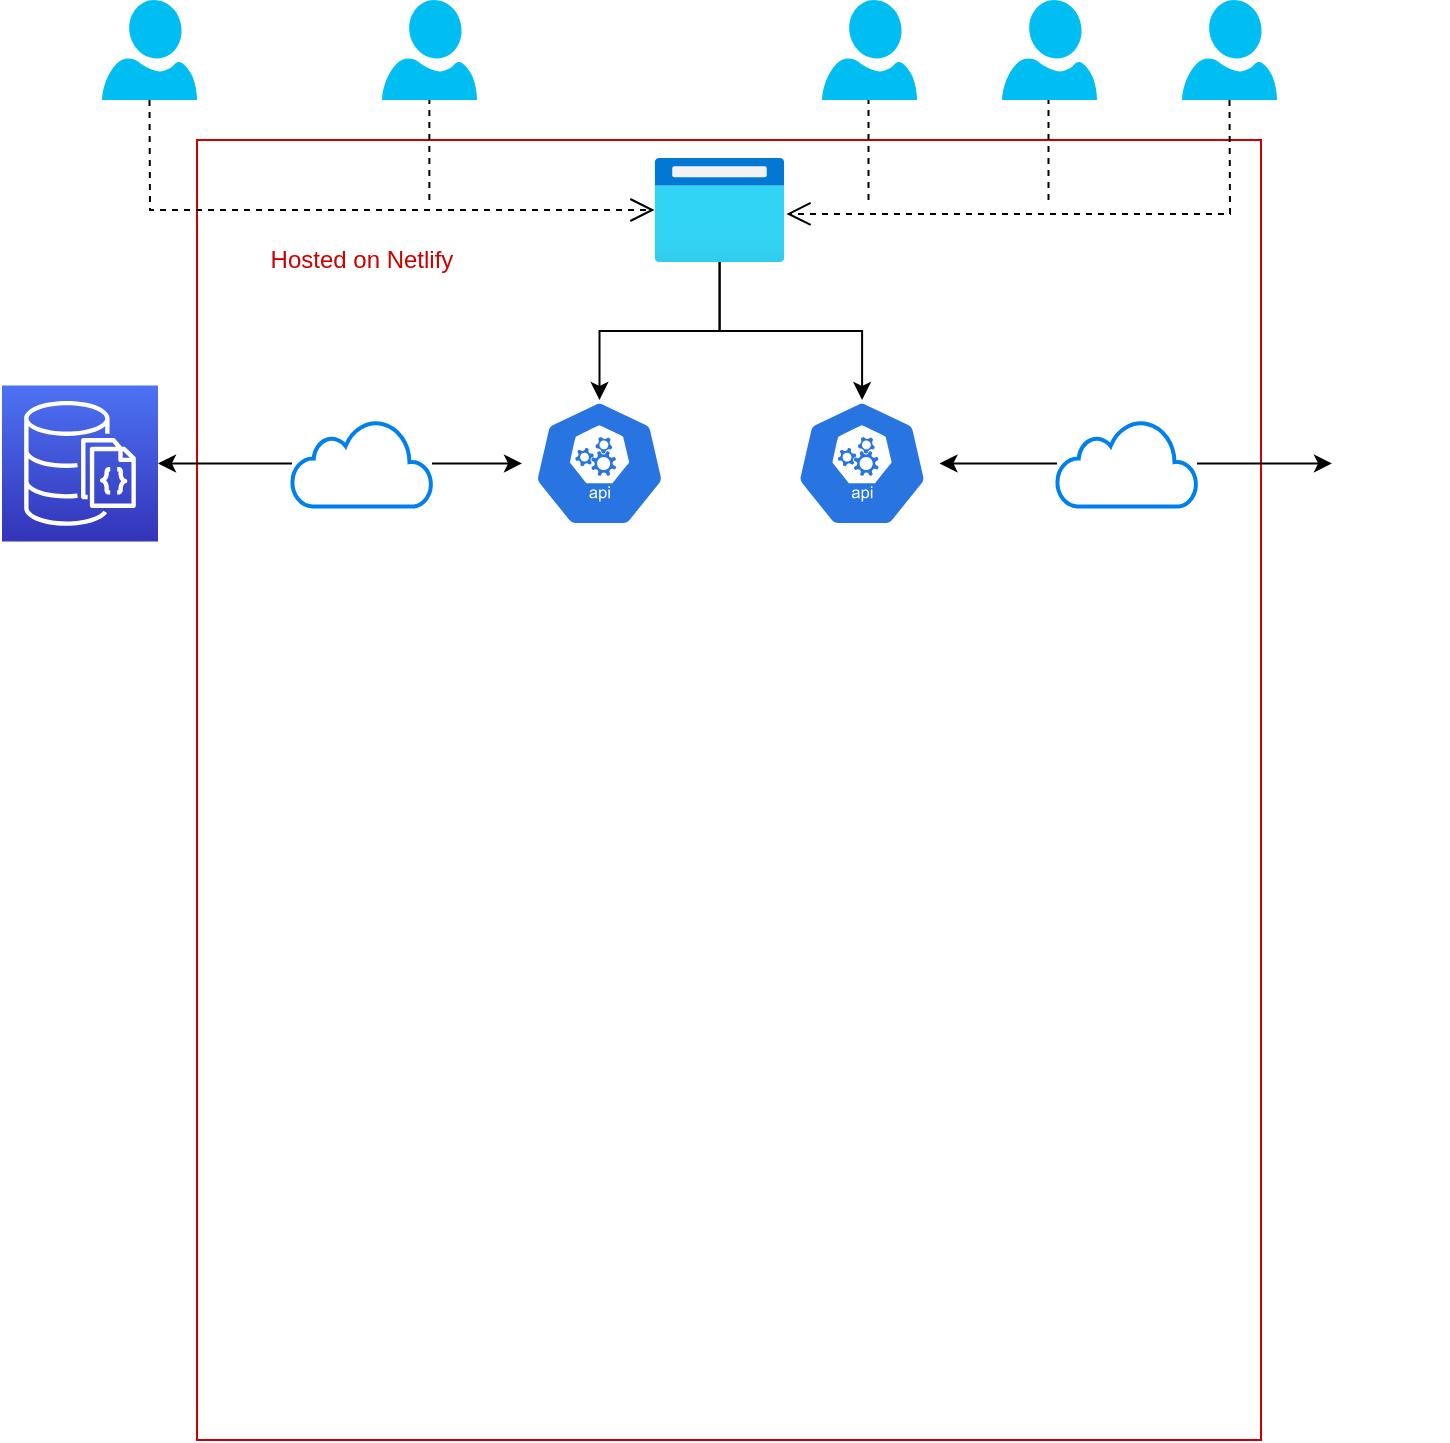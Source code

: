<mxfile version="14.1.2" type="github">
  <diagram name="Page-1" id="b5b7bab2-c9e2-2cf4-8b2a-24fd1a2a6d21">
    <mxGraphModel dx="1422" dy="763" grid="1" gridSize="10" guides="1" tooltips="1" connect="1" arrows="1" fold="1" page="1" pageScale="1" pageWidth="827" pageHeight="1169" background="#ffffff" math="0" shadow="0">
      <root>
        <mxCell id="0" />
        <mxCell id="1" parent="0" />
        <mxCell id="fH06l1myDt46P4Em8P1J-28" value="" style="rounded=0;whiteSpace=wrap;html=1;fillColor=none;strokeColor=#CC0000;" vertex="1" parent="1">
          <mxGeometry x="137.5" y="80" width="532" height="650" as="geometry" />
        </mxCell>
        <mxCell id="fH06l1myDt46P4Em8P1J-1" style="rounded=0;html=1;dashed=1;labelBackgroundColor=none;startFill=0;endArrow=open;endFill=0;endSize=10;fontFamily=Verdana;fontSize=10;edgeStyle=elbowEdgeStyle;exitX=0.5;exitY=1;exitDx=0;exitDy=0;exitPerimeter=0;" edge="1" parent="1" source="fH06l1myDt46P4Em8P1J-8" target="fH06l1myDt46P4Em8P1J-7">
          <mxGeometry relative="1" as="geometry">
            <mxPoint x="120" y="109" as="sourcePoint" />
            <mxPoint x="270" y="109" as="targetPoint" />
            <Array as="points">
              <mxPoint x="114" y="80" />
              <mxPoint x="130" y="70" />
              <mxPoint x="190" y="80" />
            </Array>
          </mxGeometry>
        </mxCell>
        <mxCell id="fH06l1myDt46P4Em8P1J-8" value="" style="verticalLabelPosition=bottom;html=1;verticalAlign=top;align=center;strokeColor=none;fillColor=#00BEF2;shape=mxgraph.azure.user;" vertex="1" parent="1">
          <mxGeometry x="90" y="10" width="47.5" height="50" as="geometry" />
        </mxCell>
        <mxCell id="fH06l1myDt46P4Em8P1J-10" value="" style="verticalLabelPosition=bottom;html=1;verticalAlign=top;align=center;strokeColor=none;fillColor=#00BEF2;shape=mxgraph.azure.user;" vertex="1" parent="1">
          <mxGeometry x="230" y="10" width="47.5" height="50" as="geometry" />
        </mxCell>
        <mxCell id="fH06l1myDt46P4Em8P1J-11" value="" style="verticalLabelPosition=bottom;html=1;verticalAlign=top;align=center;strokeColor=none;fillColor=#00BEF2;shape=mxgraph.azure.user;" vertex="1" parent="1">
          <mxGeometry x="450" y="10" width="47.5" height="50" as="geometry" />
        </mxCell>
        <mxCell id="fH06l1myDt46P4Em8P1J-12" value="" style="verticalLabelPosition=bottom;html=1;verticalAlign=top;align=center;strokeColor=none;fillColor=#00BEF2;shape=mxgraph.azure.user;" vertex="1" parent="1">
          <mxGeometry x="630" y="10" width="47.5" height="50" as="geometry" />
        </mxCell>
        <mxCell id="fH06l1myDt46P4Em8P1J-13" value="" style="verticalLabelPosition=bottom;html=1;verticalAlign=top;align=center;strokeColor=none;fillColor=#00BEF2;shape=mxgraph.azure.user;" vertex="1" parent="1">
          <mxGeometry x="540" y="10" width="47.5" height="50" as="geometry" />
        </mxCell>
        <mxCell id="fH06l1myDt46P4Em8P1J-16" value="" style="endArrow=none;dashed=1;html=1;" edge="1" parent="1">
          <mxGeometry width="50" height="50" relative="1" as="geometry">
            <mxPoint x="253.68" y="110" as="sourcePoint" />
            <mxPoint x="253.68" y="60" as="targetPoint" />
          </mxGeometry>
        </mxCell>
        <mxCell id="fH06l1myDt46P4Em8P1J-19" style="rounded=0;html=1;dashed=1;labelBackgroundColor=none;startFill=0;endArrow=open;endFill=0;endSize=10;fontFamily=Verdana;fontSize=10;edgeStyle=elbowEdgeStyle;exitX=0.5;exitY=1;exitDx=0;exitDy=0;exitPerimeter=0;entryX=1.015;entryY=0.538;entryDx=0;entryDy=0;entryPerimeter=0;" edge="1" parent="1" source="fH06l1myDt46P4Em8P1J-12" target="fH06l1myDt46P4Em8P1J-7">
          <mxGeometry relative="1" as="geometry">
            <mxPoint x="520" y="70" as="sourcePoint" />
            <mxPoint x="726.25" y="125" as="targetPoint" />
            <Array as="points">
              <mxPoint x="654" y="100" />
              <mxPoint x="536.25" y="80" />
              <mxPoint x="596.25" y="90" />
            </Array>
          </mxGeometry>
        </mxCell>
        <mxCell id="fH06l1myDt46P4Em8P1J-20" value="" style="endArrow=none;dashed=1;html=1;" edge="1" parent="1">
          <mxGeometry width="50" height="50" relative="1" as="geometry">
            <mxPoint x="473.25" y="110" as="sourcePoint" />
            <mxPoint x="473.25" y="60" as="targetPoint" />
          </mxGeometry>
        </mxCell>
        <mxCell id="fH06l1myDt46P4Em8P1J-21" value="" style="endArrow=none;dashed=1;html=1;" edge="1" parent="1">
          <mxGeometry width="50" height="50" relative="1" as="geometry">
            <mxPoint x="563.25" y="110" as="sourcePoint" />
            <mxPoint x="563.25" y="60" as="targetPoint" />
          </mxGeometry>
        </mxCell>
        <mxCell id="fH06l1myDt46P4Em8P1J-27" value="&lt;font color=&quot;#CC0000&quot;&gt;Hosted on Netlify&lt;/font&gt;" style="text;html=1;fillColor=none;align=center;verticalAlign=middle;whiteSpace=wrap;rounded=0;" vertex="1" parent="1">
          <mxGeometry x="150" y="130" width="140" height="20" as="geometry" />
        </mxCell>
        <mxCell id="fH06l1myDt46P4Em8P1J-7" value="" style="aspect=fixed;html=1;points=[];align=center;image;fontSize=12;image=img/lib/azure2/general/Browser.svg;" vertex="1" parent="1">
          <mxGeometry x="366.25" y="89" width="65" height="52" as="geometry" />
        </mxCell>
        <mxCell id="fH06l1myDt46P4Em8P1J-55" value="" style="group" vertex="1" connectable="0" parent="1">
          <mxGeometry x="431.25" y="210" width="331.75" height="63.41" as="geometry" />
        </mxCell>
        <mxCell id="fH06l1myDt46P4Em8P1J-36" value="" style="group" vertex="1" connectable="0" parent="fH06l1myDt46P4Em8P1J-55">
          <mxGeometry width="331.75" height="63.41" as="geometry" />
        </mxCell>
        <mxCell id="fH06l1myDt46P4Em8P1J-35" value="" style="group" vertex="1" connectable="0" parent="fH06l1myDt46P4Em8P1J-36">
          <mxGeometry width="331.75" height="63.41" as="geometry" />
        </mxCell>
        <mxCell id="fH06l1myDt46P4Em8P1J-6" value="" style="html=1;dashed=0;whitespace=wrap;fillColor=#2875E2;strokeColor=#ffffff;points=[[0.005,0.63,0],[0.1,0.2,0],[0.9,0.2,0],[0.5,0,0],[0.995,0.63,0],[0.72,0.99,0],[0.5,1,0],[0.28,0.99,0]];shape=mxgraph.kubernetes.icon;prIcon=api" vertex="1" parent="fH06l1myDt46P4Em8P1J-35">
          <mxGeometry width="77.5" height="63.41" as="geometry" />
        </mxCell>
        <mxCell id="fH06l1myDt46P4Em8P1J-22" value="" style="shape=image;html=1;verticalAlign=top;verticalLabelPosition=bottom;labelBackgroundColor=#ffffff;imageAspect=0;aspect=fixed;image=https://cdn4.iconfinder.com/data/icons/logos-brands-5/24/auth0-128.png" vertex="1" parent="fH06l1myDt46P4Em8P1J-35">
          <mxGeometry x="273.75" y="2.71" width="58" height="58" as="geometry" />
        </mxCell>
        <mxCell id="fH06l1myDt46P4Em8P1J-26" value="" style="edgeStyle=orthogonalEdgeStyle;rounded=0;orthogonalLoop=1;jettySize=auto;html=1;" edge="1" parent="fH06l1myDt46P4Em8P1J-35" source="fH06l1myDt46P4Em8P1J-24" target="fH06l1myDt46P4Em8P1J-22">
          <mxGeometry relative="1" as="geometry" />
        </mxCell>
        <mxCell id="fH06l1myDt46P4Em8P1J-33" value="" style="edgeStyle=orthogonalEdgeStyle;rounded=0;orthogonalLoop=1;jettySize=auto;html=1;" edge="1" parent="fH06l1myDt46P4Em8P1J-35" source="fH06l1myDt46P4Em8P1J-24" target="fH06l1myDt46P4Em8P1J-6">
          <mxGeometry relative="1" as="geometry" />
        </mxCell>
        <mxCell id="fH06l1myDt46P4Em8P1J-24" value="" style="html=1;verticalLabelPosition=bottom;align=center;labelBackgroundColor=#ffffff;verticalAlign=top;strokeWidth=2;strokeColor=#0080F0;shadow=0;dashed=0;shape=mxgraph.ios7.icons.cloud;fillColor=none;" vertex="1" parent="fH06l1myDt46P4Em8P1J-35">
          <mxGeometry x="136.25" y="10.21" width="70" height="43" as="geometry" />
        </mxCell>
        <mxCell id="fH06l1myDt46P4Em8P1J-9" value="" style="edgeStyle=orthogonalEdgeStyle;rounded=0;orthogonalLoop=1;jettySize=auto;html=1;" edge="1" parent="fH06l1myDt46P4Em8P1J-55" source="fH06l1myDt46P4Em8P1J-7" target="fH06l1myDt46P4Em8P1J-6">
          <mxGeometry x="-71.25" y="-121" as="geometry" />
        </mxCell>
        <mxCell id="fH06l1myDt46P4Em8P1J-29" value="" style="outlineConnect=0;fontColor=#232F3E;gradientColor=#4D72F3;gradientDirection=north;fillColor=#3334B9;strokeColor=#ffffff;dashed=0;verticalLabelPosition=bottom;verticalAlign=top;align=center;html=1;fontSize=12;fontStyle=0;aspect=fixed;shape=mxgraph.aws4.resourceIcon;resIcon=mxgraph.aws4.documentdb_with_mongodb_compatibility;" vertex="1" parent="1">
          <mxGeometry x="40" y="202.7" width="78" height="78" as="geometry" />
        </mxCell>
        <mxCell id="fH06l1myDt46P4Em8P1J-81" value="" style="edgeStyle=orthogonalEdgeStyle;rounded=0;orthogonalLoop=1;jettySize=auto;html=1;" edge="1" parent="1" source="fH06l1myDt46P4Em8P1J-30" target="fH06l1myDt46P4Em8P1J-79">
          <mxGeometry relative="1" as="geometry" />
        </mxCell>
        <mxCell id="fH06l1myDt46P4Em8P1J-30" value="" style="html=1;verticalLabelPosition=bottom;align=center;labelBackgroundColor=#ffffff;verticalAlign=top;strokeWidth=2;strokeColor=#0080F0;shadow=0;dashed=0;shape=mxgraph.ios7.icons.cloud;fillColor=none;" vertex="1" parent="1">
          <mxGeometry x="185" y="220.21" width="70" height="43" as="geometry" />
        </mxCell>
        <mxCell id="fH06l1myDt46P4Em8P1J-31" value="" style="edgeStyle=orthogonalEdgeStyle;rounded=0;orthogonalLoop=1;jettySize=auto;html=1;" edge="1" parent="1" source="fH06l1myDt46P4Em8P1J-30" target="fH06l1myDt46P4Em8P1J-29">
          <mxGeometry x="150" y="210" as="geometry" />
        </mxCell>
        <mxCell id="fH06l1myDt46P4Em8P1J-80" value="" style="edgeStyle=orthogonalEdgeStyle;rounded=0;orthogonalLoop=1;jettySize=auto;html=1;" edge="1" parent="1" source="fH06l1myDt46P4Em8P1J-7" target="fH06l1myDt46P4Em8P1J-79">
          <mxGeometry relative="1" as="geometry" />
        </mxCell>
        <mxCell id="fH06l1myDt46P4Em8P1J-79" value="" style="html=1;dashed=0;whitespace=wrap;fillColor=#2875E2;strokeColor=#ffffff;points=[[0.005,0.63,0],[0.1,0.2,0],[0.9,0.2,0],[0.5,0,0],[0.995,0.63,0],[0.72,0.99,0],[0.5,1,0],[0.28,0.99,0]];shape=mxgraph.kubernetes.icon;prIcon=api" vertex="1" parent="1">
          <mxGeometry x="300" y="210" width="77.5" height="63.41" as="geometry" />
        </mxCell>
      </root>
    </mxGraphModel>
  </diagram>
</mxfile>
